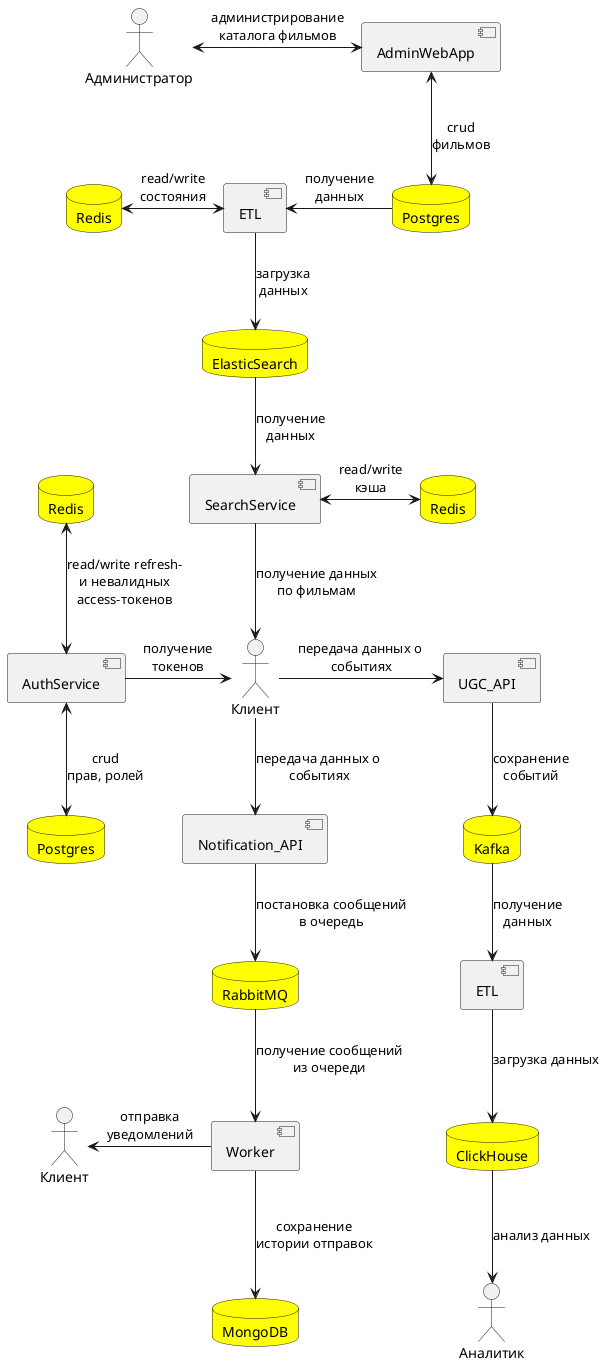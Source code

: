 @startuml as_is

skinparam databaseBackgroundColor Yellow

actor Администратор as Admin
actor Клиент as Client
actor Клиент as Client1
actor Аналитик as Analyst
component AdminWebApp
component ETL
component SearchService
component AuthService
component UGC_API
component Notification_API
component ETL as ETL1
component Worker
database Postgres as Postgres1
database Postgres as Postgres2
database ElasticSearch
database Redis as Redis1
database Redis as Redis2
database Redis as Redis3
database Kafka
database ClickHouse
database RabbitMQ
database MongoDB

Admin <-> AdminWebApp: администрирование\nкаталога фильмов
AdminWebApp <-down-> Postgres1: crud\nфильмов
Postgres1 -left-> ETL: получение\nданных
ETL -down-> ElasticSearch: загрузка\nданных
ETL <-left-> Redis1: read/write\nсостояния

ElasticSearch -down-> SearchService: получение\nданных
SearchService <-right-> Redis2: read/write\nкэша
SearchService -down-> Client: получение данных\nпо фильмам
AuthService -right-> Client: получение\nтокенов
AuthService <-down-> Postgres2: crud\nправ, ролей
AuthService <-up-> Redis3: read/write refresh-\nи невалидных\naccess-токенов
Client -right-> UGC_API: передача данных о \nсобытиях
UGC_API -down-> Kafka: сохранение\nсобытий
Kafka -down-> ETL1: получение\nданных
ETL1 -down-> ClickHouse: загрузка данных
ClickHouse -down-> Analyst: анализ данных

Client -down-> Notification_API: передача данных о \nсобытиях
Notification_API -down-> RabbitMQ: постановка сообщений\nв очередь
RabbitMQ -down-> Worker: получение сообщений\nиз очереди
Worker -left-> Client1: отправка\nуведомлений
Worker -down-> MongoDB: сохранение\nистории отправок

@enduml